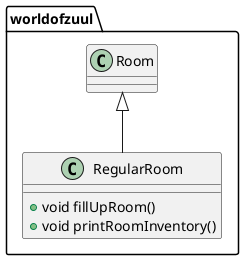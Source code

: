 @startuml
class worldofzuul.RegularRoom {
+ void fillUpRoom()
+ void printRoomInventory()
}
worldofzuul.Room <|-- worldofzuul.RegularRoom
@enduml